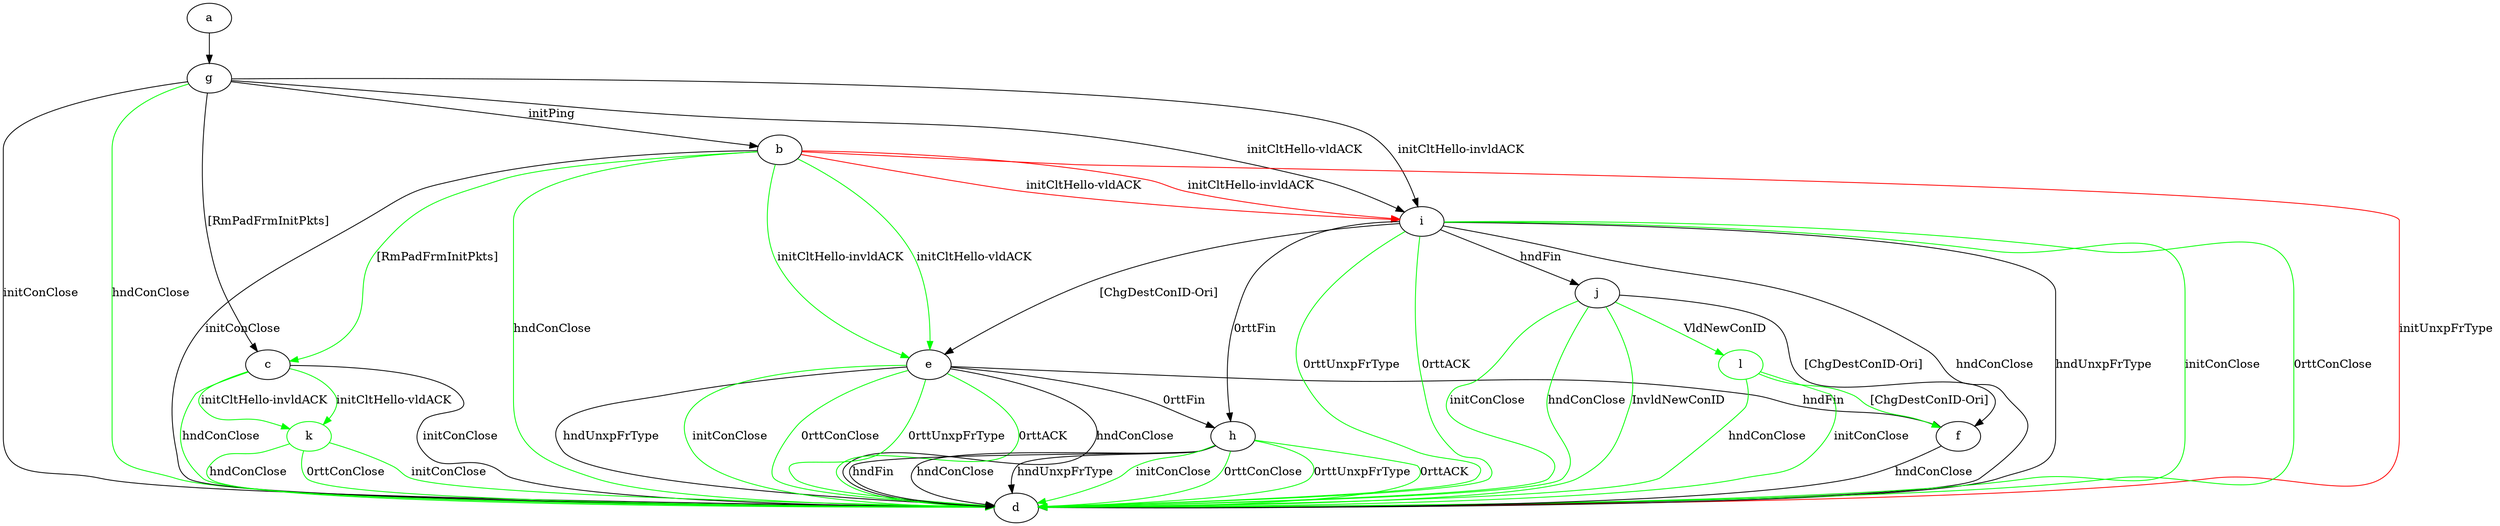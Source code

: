 digraph "" {
	a -> g	[key=0];
	b -> c	[key=0,
		color=green,
		label="[RmPadFrmInitPkts] "];
	b -> d	[key=0,
		label="initConClose "];
	b -> d	[key=1,
		color=green,
		label="hndConClose "];
	b -> d	[key=2,
		color=red,
		label="initUnxpFrType "];
	b -> e	[key=0,
		color=green,
		label="initCltHello-vldACK "];
	b -> e	[key=1,
		color=green,
		label="initCltHello-invldACK "];
	b -> i	[key=0,
		color=red,
		label="initCltHello-vldACK "];
	b -> i	[key=1,
		color=red,
		label="initCltHello-invldACK "];
	c -> d	[key=0,
		label="initConClose "];
	c -> d	[key=1,
		color=green,
		label="hndConClose "];
	k	[color=green];
	c -> k	[key=0,
		color=green,
		label="initCltHello-vldACK "];
	c -> k	[key=1,
		color=green,
		label="initCltHello-invldACK "];
	e -> d	[key=0,
		label="hndConClose "];
	e -> d	[key=1,
		label="hndUnxpFrType "];
	e -> d	[key=2,
		color=green,
		label="initConClose "];
	e -> d	[key=3,
		color=green,
		label="0rttConClose "];
	e -> d	[key=4,
		color=green,
		label="0rttUnxpFrType "];
	e -> d	[key=5,
		color=green,
		label="0rttACK "];
	e -> f	[key=0,
		label="hndFin "];
	e -> h	[key=0,
		label="0rttFin "];
	f -> d	[key=0,
		label="hndConClose "];
	g -> b	[key=0,
		label="initPing "];
	g -> c	[key=0,
		label="[RmPadFrmInitPkts] "];
	g -> d	[key=0,
		label="initConClose "];
	g -> d	[key=1,
		color=green,
		label="hndConClose "];
	g -> i	[key=0,
		label="initCltHello-vldACK "];
	g -> i	[key=1,
		label="initCltHello-invldACK "];
	h -> d	[key=0,
		label="hndFin "];
	h -> d	[key=1,
		label="hndConClose "];
	h -> d	[key=2,
		label="hndUnxpFrType "];
	h -> d	[key=3,
		color=green,
		label="initConClose "];
	h -> d	[key=4,
		color=green,
		label="0rttConClose "];
	h -> d	[key=5,
		color=green,
		label="0rttUnxpFrType "];
	h -> d	[key=6,
		color=green,
		label="0rttACK "];
	i -> d	[key=0,
		label="hndConClose "];
	i -> d	[key=1,
		label="hndUnxpFrType "];
	i -> d	[key=2,
		color=green,
		label="initConClose "];
	i -> d	[key=3,
		color=green,
		label="0rttConClose "];
	i -> d	[key=4,
		color=green,
		label="0rttUnxpFrType "];
	i -> d	[key=5,
		color=green,
		label="0rttACK "];
	i -> e	[key=0,
		label="[ChgDestConID-Ori] "];
	i -> h	[key=0,
		label="0rttFin "];
	i -> j	[key=0,
		label="hndFin "];
	j -> d	[key=0,
		color=green,
		label="initConClose "];
	j -> d	[key=1,
		color=green,
		label="hndConClose "];
	j -> d	[key=2,
		color=green,
		label="InvldNewConID "];
	j -> f	[key=0,
		label="[ChgDestConID-Ori] "];
	l	[color=green];
	j -> l	[key=0,
		color=green,
		label="VldNewConID "];
	k -> d	[key=0,
		color=green,
		label="initConClose "];
	k -> d	[key=1,
		color=green,
		label="hndConClose "];
	k -> d	[key=2,
		color=green,
		label="0rttConClose "];
	l -> d	[key=0,
		color=green,
		label="initConClose "];
	l -> d	[key=1,
		color=green,
		label="hndConClose "];
	l -> f	[key=0,
		color=green,
		label="[ChgDestConID-Ori] "];
}
